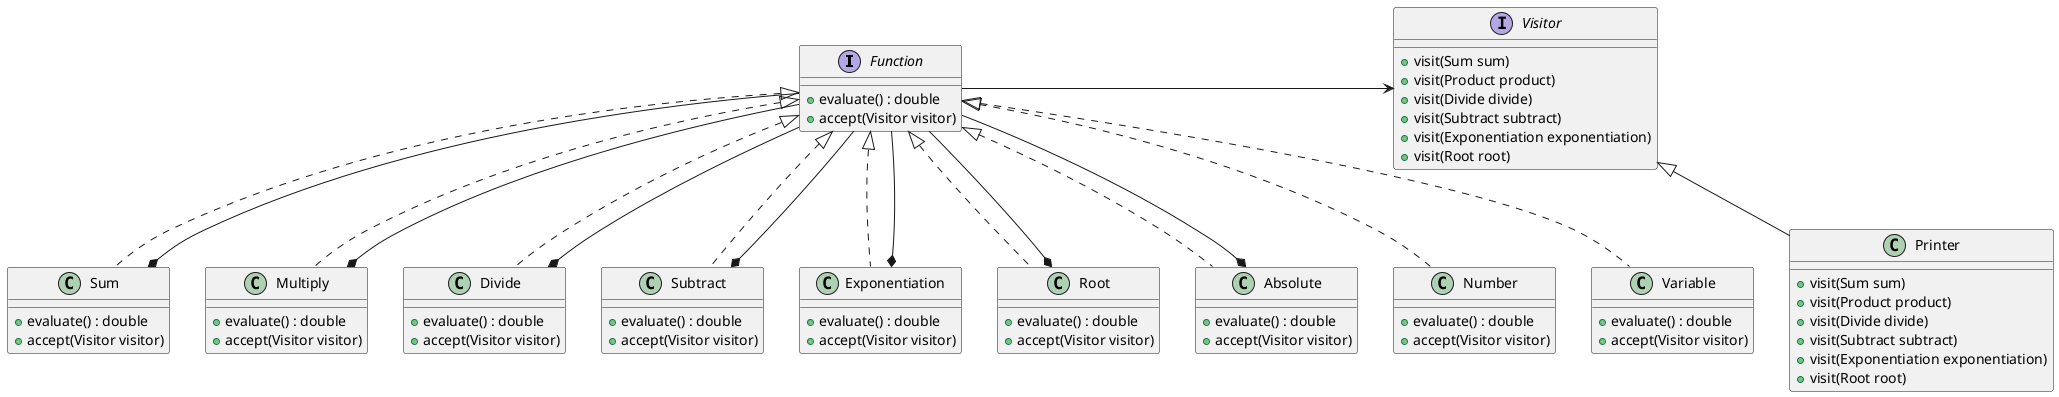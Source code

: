 @startuml

interface Function {
    + evaluate() : double
    + accept(Visitor visitor)
}

class Sum {
    + evaluate() : double
    + accept(Visitor visitor)
}

class Multiply {
    + evaluate() : double
    + accept(Visitor visitor)
}

class Divide {
    + evaluate() : double
    + accept(Visitor visitor)
}

class Subtract {
    + evaluate() : double
    + accept(Visitor visitor)
}

class Exponentiation {
    + evaluate() : double
    + accept(Visitor visitor)
}

class Root {
    + evaluate() : double
    + accept(Visitor visitor)
}

class Absolute {
    + evaluate() : double
    + accept(Visitor visitor)
}

class Number {
    + evaluate() : double
    + accept(Visitor visitor)
}

class Variable {
    + evaluate() : double
    + accept(Visitor visitor)
}

interface Visitor {
    + visit(Sum sum)
    + visit(Product product)
    + visit(Divide divide)
    + visit(Subtract subtract)
    + visit(Exponentiation exponentiation)
    + visit(Root root)
}

class Printer {
    + visit(Sum sum)
    + visit(Product product)
    + visit(Divide divide)
    + visit(Subtract subtract)
    + visit(Exponentiation exponentiation)
    + visit(Root root)
}

Function <|.. Sum
Function <|.. Multiply
Function <|.. Divide
Function <|.. Subtract
Function <|.. Exponentiation
Function <|.. Root
Function <|.. Absolute
Function <|.. Number
Function <|.. Variable
Visitor <|-- Printer

Sum *-- Function
Multiply *-- Function
Divide *-- Function
Subtract *-- Function
Exponentiation *-- Function
Root *-- Function
Absolute *-- Function

Function -> Visitor
@enduml